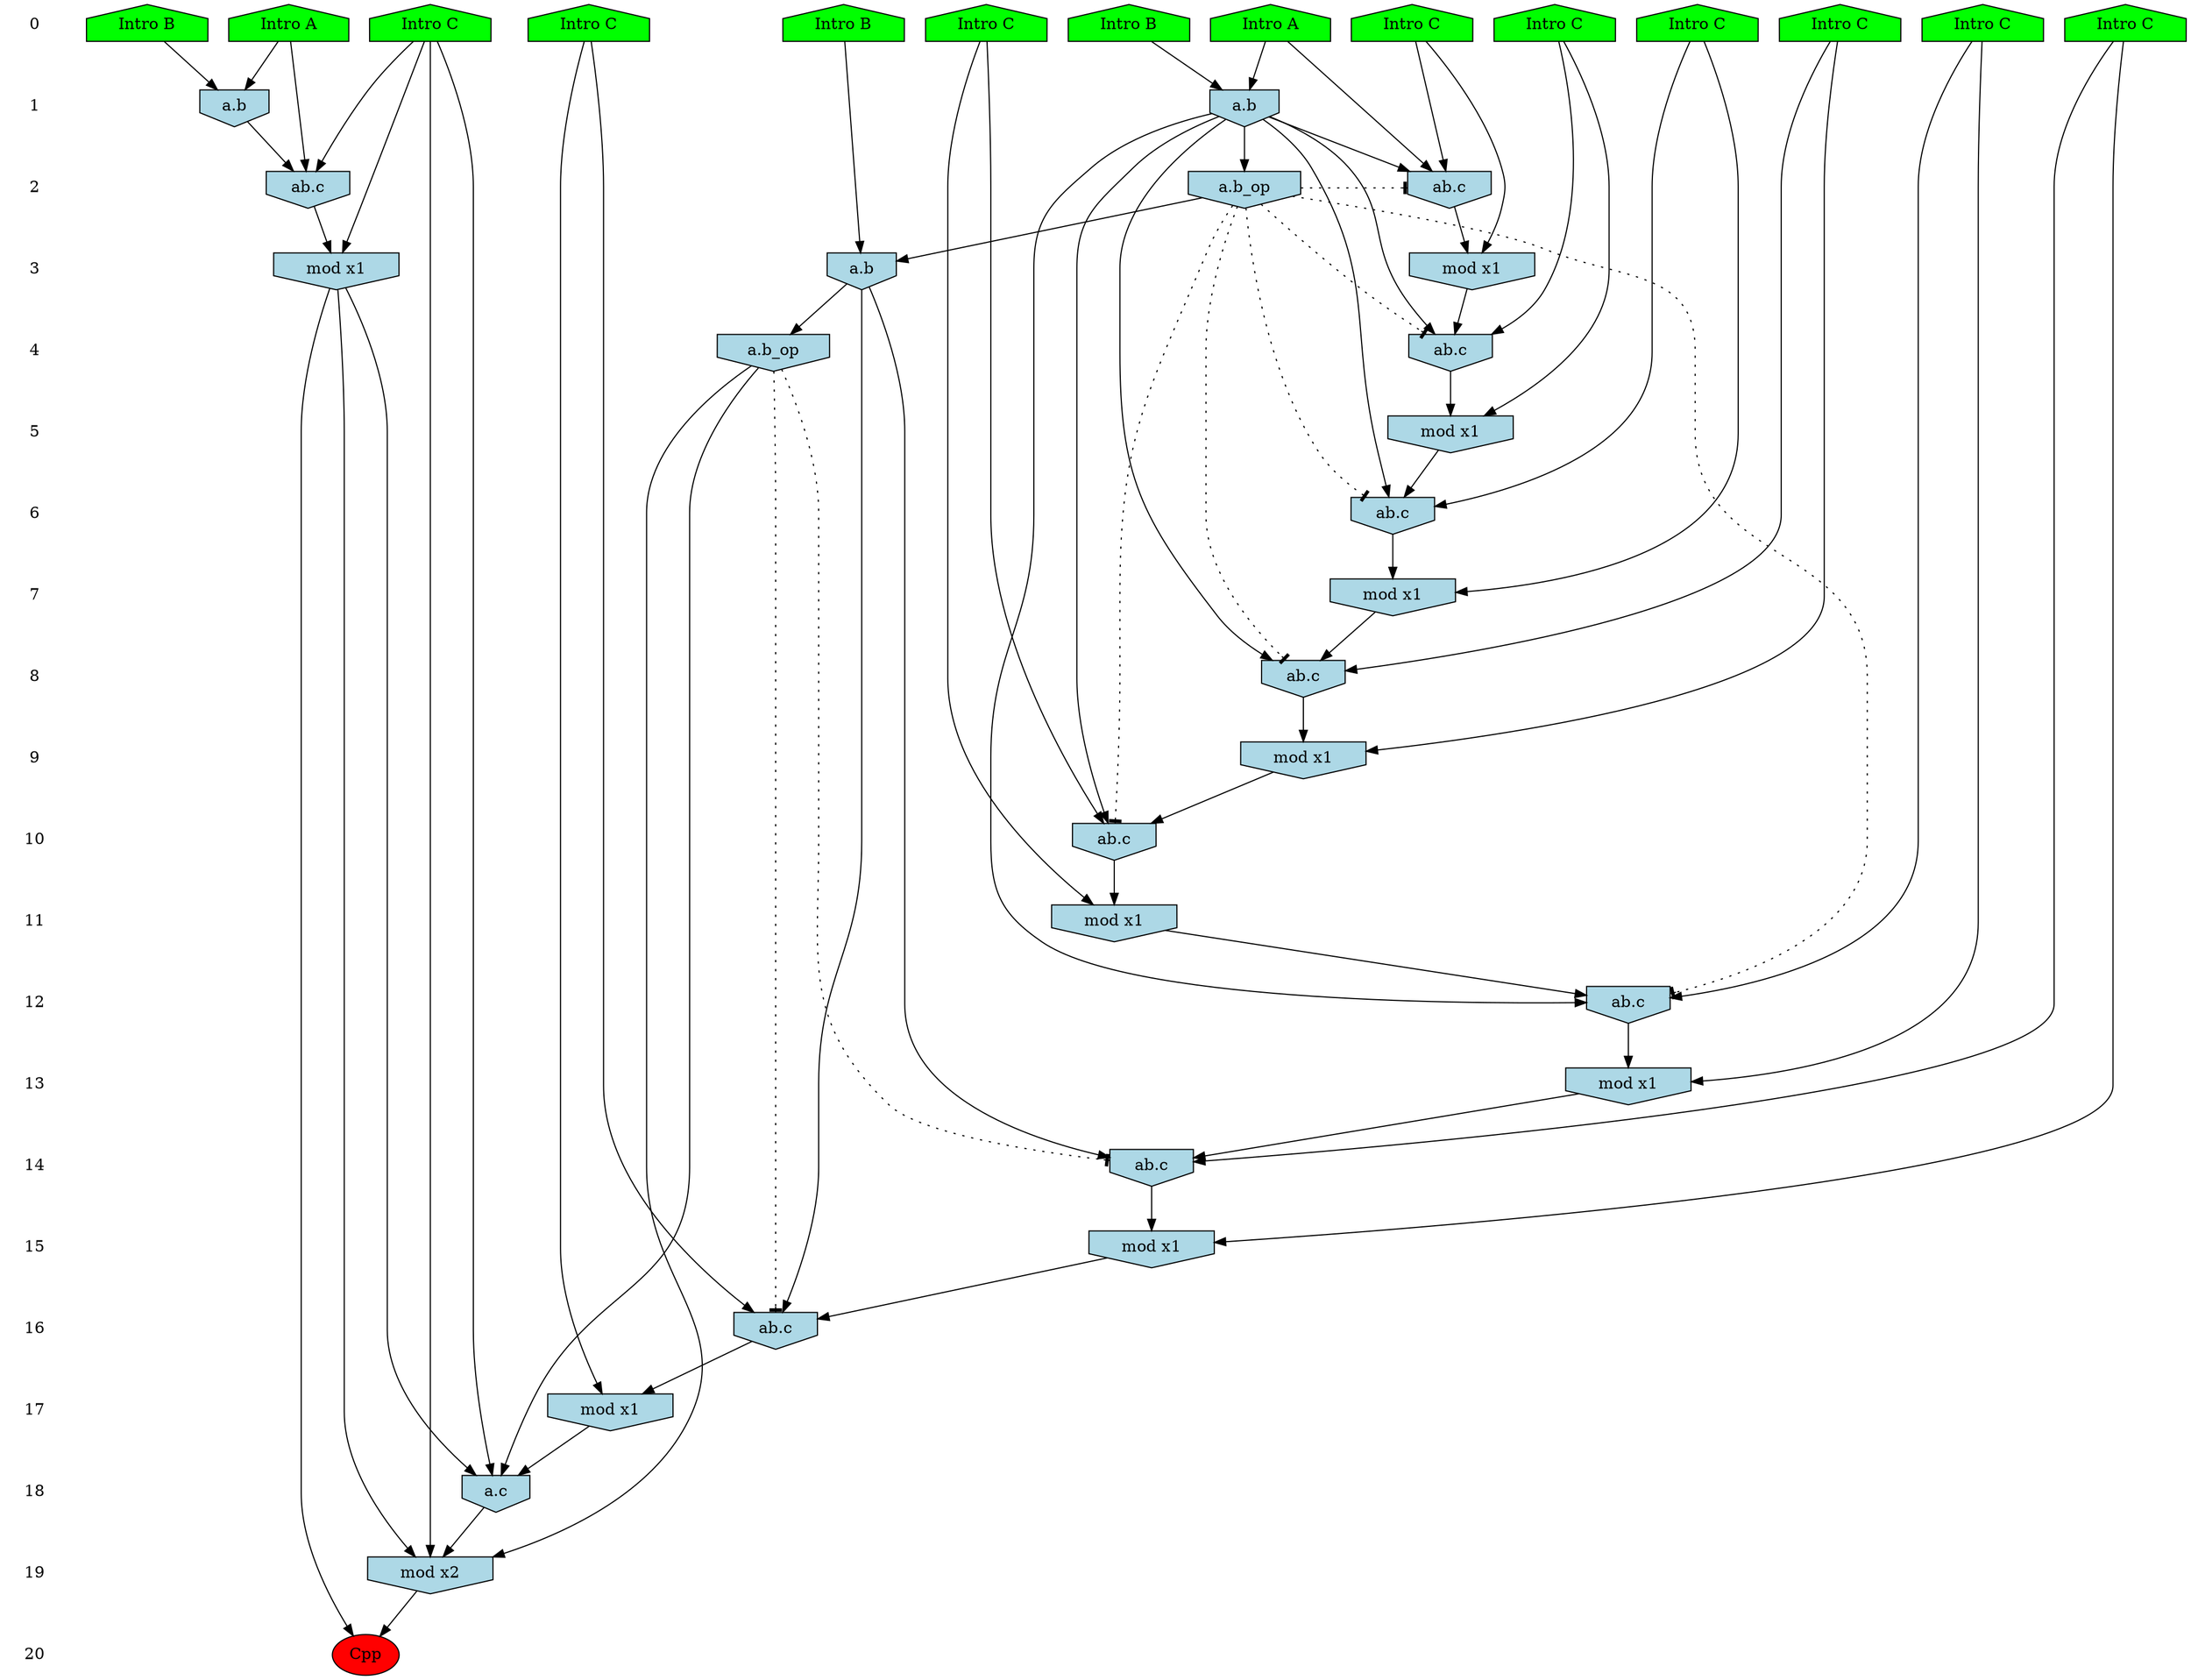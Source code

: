 /* Compression of 1 causal flows obtained in average at 1.892500E+01 t.u */
/* Compressed causal flows were: [3425] */
digraph G{
 ranksep=.5 ; 
{ rank = same ; "0" [shape=plaintext] ; node_1 [label ="Intro B", shape=house, style=filled, fillcolor=green] ;
node_2 [label ="Intro A", shape=house, style=filled, fillcolor=green] ;
node_3 [label ="Intro A", shape=house, style=filled, fillcolor=green] ;
node_4 [label ="Intro B", shape=house, style=filled, fillcolor=green] ;
node_5 [label ="Intro B", shape=house, style=filled, fillcolor=green] ;
node_6 [label ="Intro C", shape=house, style=filled, fillcolor=green] ;
node_7 [label ="Intro C", shape=house, style=filled, fillcolor=green] ;
node_8 [label ="Intro C", shape=house, style=filled, fillcolor=green] ;
node_9 [label ="Intro C", shape=house, style=filled, fillcolor=green] ;
node_10 [label ="Intro C", shape=house, style=filled, fillcolor=green] ;
node_11 [label ="Intro C", shape=house, style=filled, fillcolor=green] ;
node_12 [label ="Intro C", shape=house, style=filled, fillcolor=green] ;
node_13 [label ="Intro C", shape=house, style=filled, fillcolor=green] ;
node_14 [label ="Intro C", shape=house, style=filled, fillcolor=green] ;
}
{ rank = same ; "1" [shape=plaintext] ; node_15 [label="a.b", shape=invhouse, style=filled, fillcolor = lightblue] ;
node_17 [label="a.b", shape=invhouse, style=filled, fillcolor = lightblue] ;
}
{ rank = same ; "2" [shape=plaintext] ; node_16 [label="ab.c", shape=invhouse, style=filled, fillcolor = lightblue] ;
node_18 [label="ab.c", shape=invhouse, style=filled, fillcolor = lightblue] ;
node_30 [label="a.b_op", shape=invhouse, style=filled, fillcolor = lightblue] ;
}
{ rank = same ; "3" [shape=plaintext] ; node_19 [label="mod x1", shape=invhouse, style=filled, fillcolor = lightblue] ;
node_20 [label="mod x1", shape=invhouse, style=filled, fillcolor = lightblue] ;
node_31 [label="a.b", shape=invhouse, style=filled, fillcolor = lightblue] ;
}
{ rank = same ; "4" [shape=plaintext] ; node_21 [label="ab.c", shape=invhouse, style=filled, fillcolor = lightblue] ;
node_37 [label="a.b_op", shape=invhouse, style=filled, fillcolor = lightblue] ;
}
{ rank = same ; "5" [shape=plaintext] ; node_22 [label="mod x1", shape=invhouse, style=filled, fillcolor = lightblue] ;
}
{ rank = same ; "6" [shape=plaintext] ; node_23 [label="ab.c", shape=invhouse, style=filled, fillcolor = lightblue] ;
}
{ rank = same ; "7" [shape=plaintext] ; node_24 [label="mod x1", shape=invhouse, style=filled, fillcolor = lightblue] ;
}
{ rank = same ; "8" [shape=plaintext] ; node_25 [label="ab.c", shape=invhouse, style=filled, fillcolor = lightblue] ;
}
{ rank = same ; "9" [shape=plaintext] ; node_26 [label="mod x1", shape=invhouse, style=filled, fillcolor = lightblue] ;
}
{ rank = same ; "10" [shape=plaintext] ; node_27 [label="ab.c", shape=invhouse, style=filled, fillcolor = lightblue] ;
}
{ rank = same ; "11" [shape=plaintext] ; node_28 [label="mod x1", shape=invhouse, style=filled, fillcolor = lightblue] ;
}
{ rank = same ; "12" [shape=plaintext] ; node_29 [label="ab.c", shape=invhouse, style=filled, fillcolor = lightblue] ;
}
{ rank = same ; "13" [shape=plaintext] ; node_32 [label="mod x1", shape=invhouse, style=filled, fillcolor = lightblue] ;
}
{ rank = same ; "14" [shape=plaintext] ; node_33 [label="ab.c", shape=invhouse, style=filled, fillcolor = lightblue] ;
}
{ rank = same ; "15" [shape=plaintext] ; node_34 [label="mod x1", shape=invhouse, style=filled, fillcolor = lightblue] ;
}
{ rank = same ; "16" [shape=plaintext] ; node_35 [label="ab.c", shape=invhouse, style=filled, fillcolor = lightblue] ;
}
{ rank = same ; "17" [shape=plaintext] ; node_36 [label="mod x1", shape=invhouse, style=filled, fillcolor = lightblue] ;
}
{ rank = same ; "18" [shape=plaintext] ; node_38 [label="a.c", shape=invhouse, style=filled, fillcolor = lightblue] ;
}
{ rank = same ; "19" [shape=plaintext] ; node_39 [label="mod x2", shape=invhouse, style=filled, fillcolor = lightblue] ;
}
{ rank = same ; "20" [shape=plaintext] ; node_40 [label ="Cpp", style=filled, fillcolor=red] ;
}
"0" -> "1" [style="invis"]; 
"1" -> "2" [style="invis"]; 
"2" -> "3" [style="invis"]; 
"3" -> "4" [style="invis"]; 
"4" -> "5" [style="invis"]; 
"5" -> "6" [style="invis"]; 
"6" -> "7" [style="invis"]; 
"7" -> "8" [style="invis"]; 
"8" -> "9" [style="invis"]; 
"9" -> "10" [style="invis"]; 
"10" -> "11" [style="invis"]; 
"11" -> "12" [style="invis"]; 
"12" -> "13" [style="invis"]; 
"13" -> "14" [style="invis"]; 
"14" -> "15" [style="invis"]; 
"15" -> "16" [style="invis"]; 
"16" -> "17" [style="invis"]; 
"17" -> "18" [style="invis"]; 
"18" -> "19" [style="invis"]; 
"19" -> "20" [style="invis"]; 
node_3 -> node_15
node_5 -> node_15
node_3 -> node_16
node_8 -> node_16
node_15 -> node_16
node_2 -> node_17
node_4 -> node_17
node_2 -> node_18
node_10 -> node_18
node_17 -> node_18
node_8 -> node_19
node_16 -> node_19
node_10 -> node_20
node_18 -> node_20
node_7 -> node_21
node_15 -> node_21
node_19 -> node_21
node_7 -> node_22
node_21 -> node_22
node_14 -> node_23
node_15 -> node_23
node_22 -> node_23
node_14 -> node_24
node_23 -> node_24
node_13 -> node_25
node_15 -> node_25
node_24 -> node_25
node_13 -> node_26
node_25 -> node_26
node_9 -> node_27
node_15 -> node_27
node_26 -> node_27
node_9 -> node_28
node_27 -> node_28
node_12 -> node_29
node_15 -> node_29
node_28 -> node_29
node_15 -> node_30
node_1 -> node_31
node_30 -> node_31
node_12 -> node_32
node_29 -> node_32
node_6 -> node_33
node_31 -> node_33
node_32 -> node_33
node_6 -> node_34
node_33 -> node_34
node_11 -> node_35
node_31 -> node_35
node_34 -> node_35
node_11 -> node_36
node_35 -> node_36
node_31 -> node_37
node_10 -> node_38
node_20 -> node_38
node_36 -> node_38
node_37 -> node_38
node_10 -> node_39
node_20 -> node_39
node_37 -> node_39
node_38 -> node_39
node_20 -> node_40
node_39 -> node_40
node_30 -> node_29 [style=dotted, arrowhead = tee] 
node_30 -> node_27 [style=dotted, arrowhead = tee] 
node_30 -> node_25 [style=dotted, arrowhead = tee] 
node_30 -> node_23 [style=dotted, arrowhead = tee] 
node_30 -> node_21 [style=dotted, arrowhead = tee] 
node_30 -> node_16 [style=dotted, arrowhead = tee] 
node_37 -> node_35 [style=dotted, arrowhead = tee] 
node_37 -> node_33 [style=dotted, arrowhead = tee] 
}
/*
 Dot generation time: 0.000958
*/